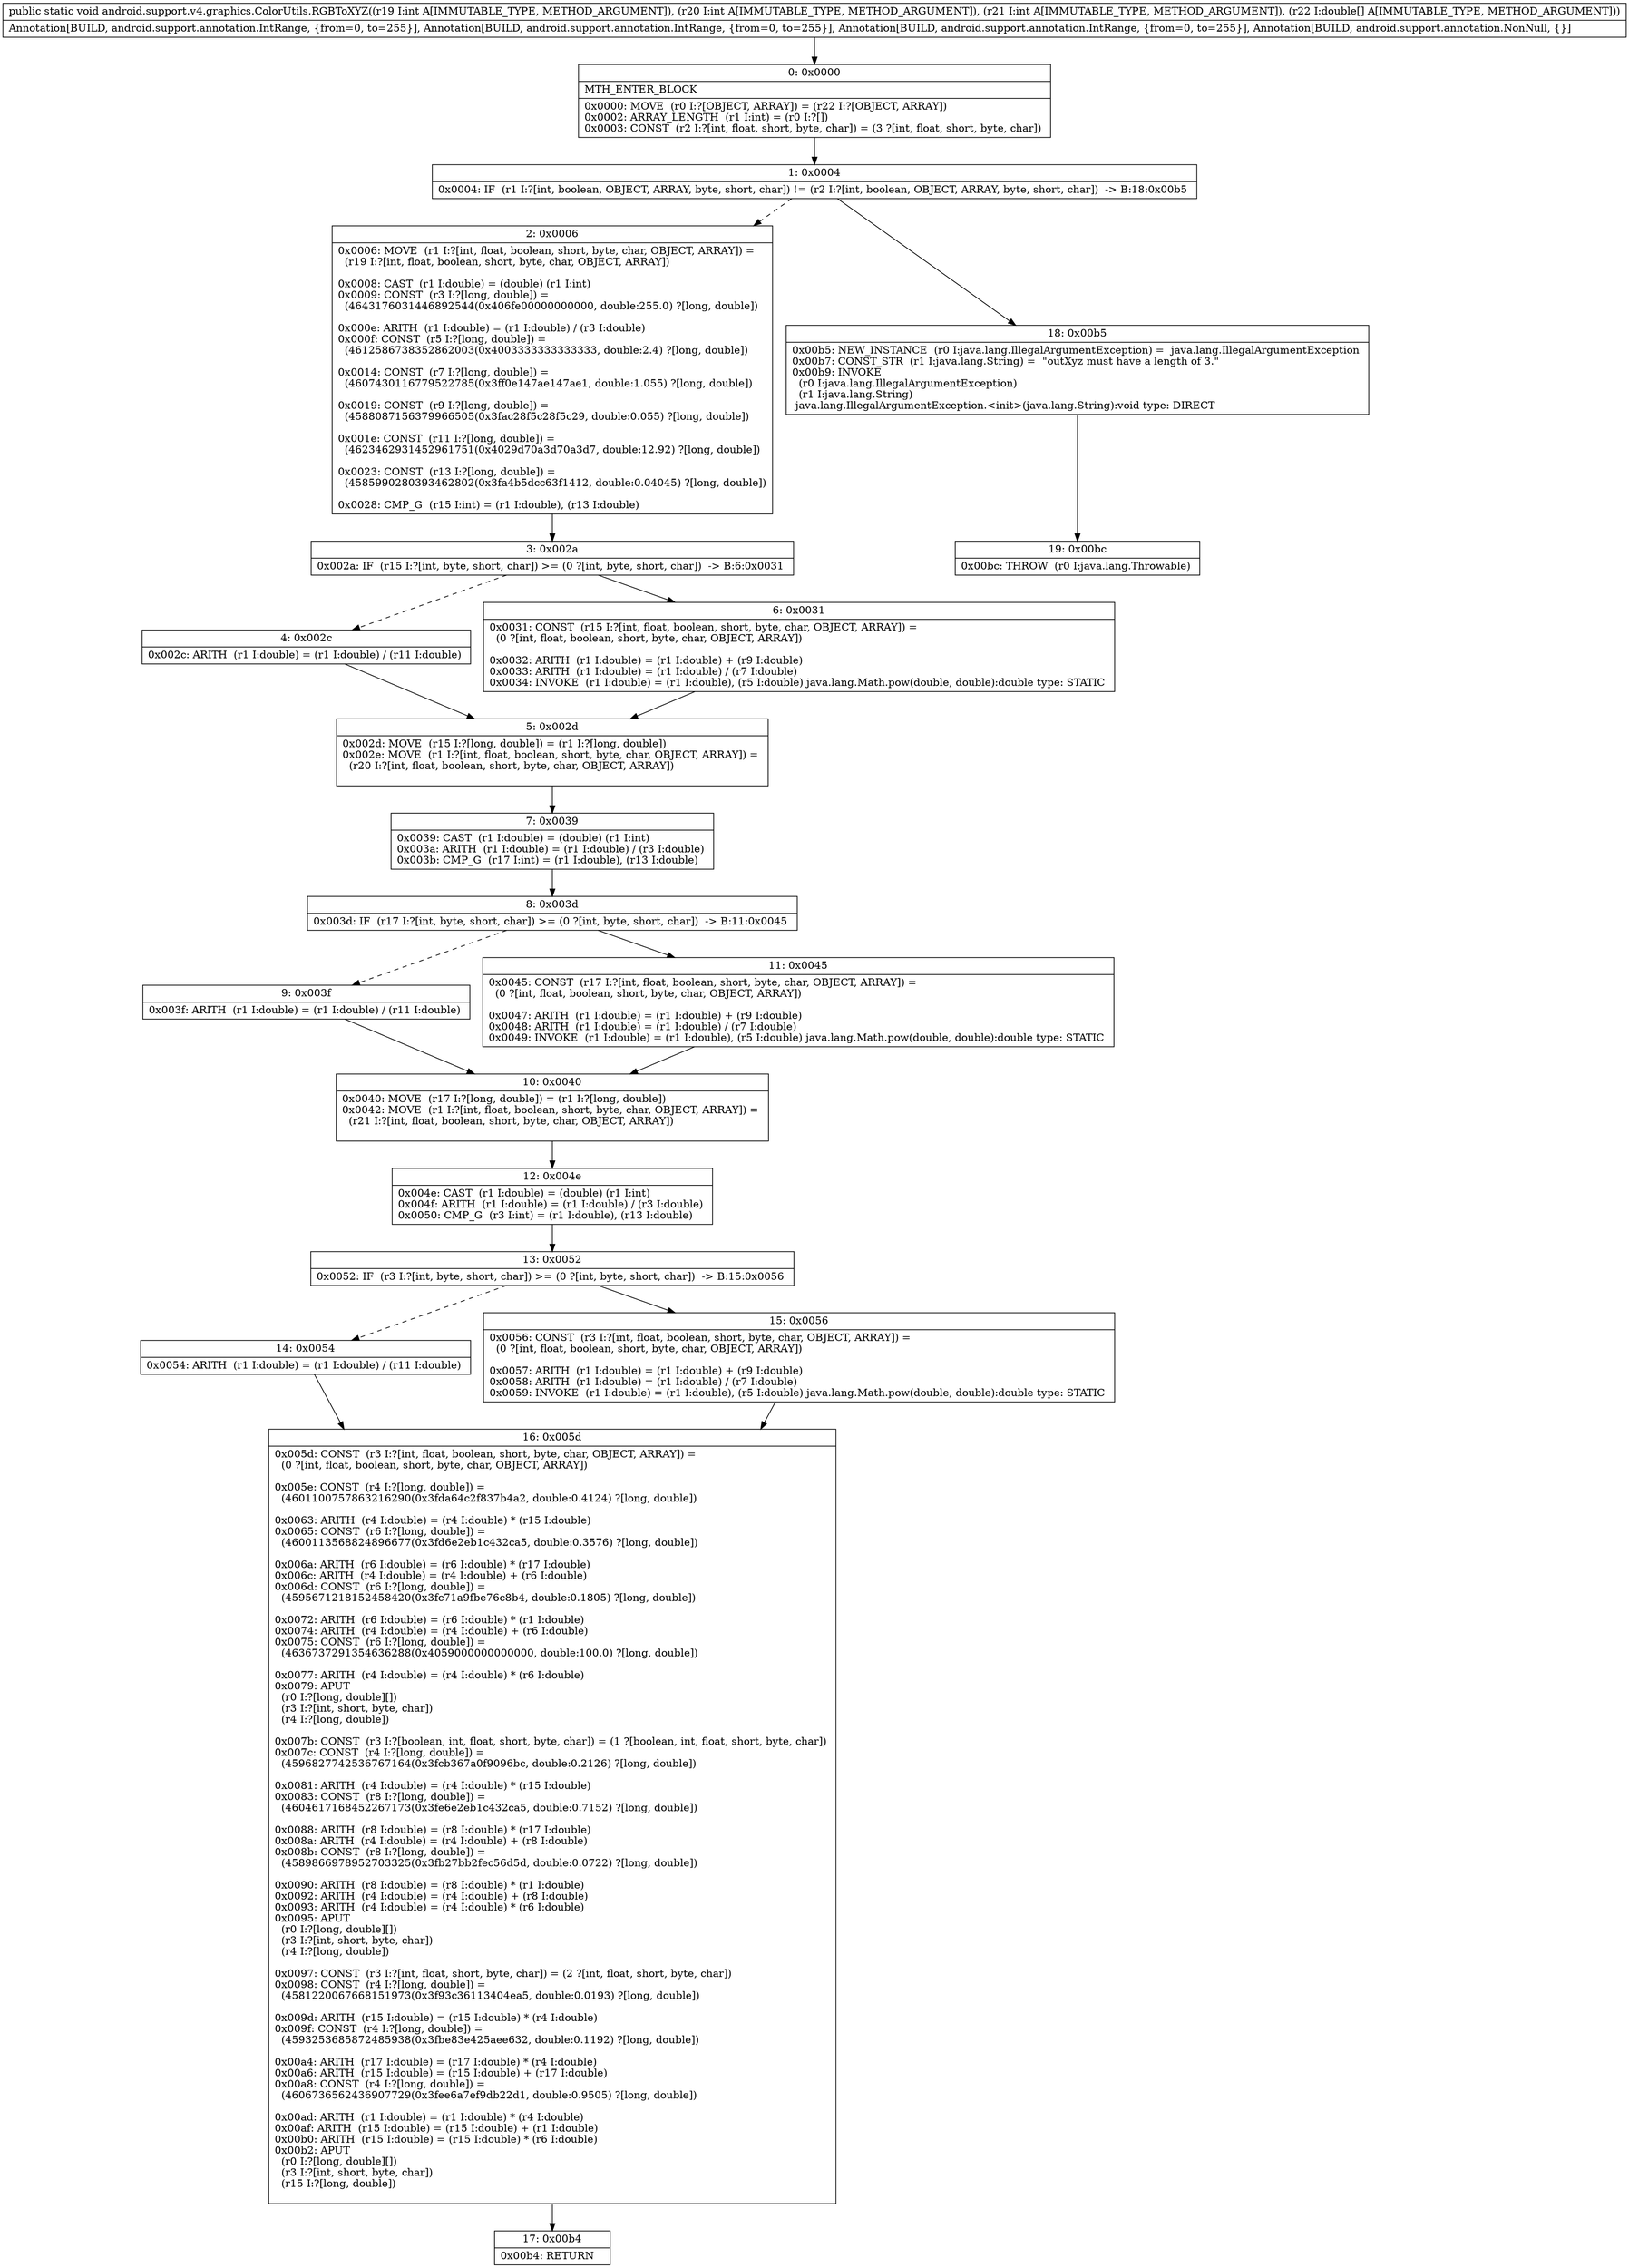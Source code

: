 digraph "CFG forandroid.support.v4.graphics.ColorUtils.RGBToXYZ(III[D)V" {
Node_0 [shape=record,label="{0\:\ 0x0000|MTH_ENTER_BLOCK\l|0x0000: MOVE  (r0 I:?[OBJECT, ARRAY]) = (r22 I:?[OBJECT, ARRAY]) \l0x0002: ARRAY_LENGTH  (r1 I:int) = (r0 I:?[]) \l0x0003: CONST  (r2 I:?[int, float, short, byte, char]) = (3 ?[int, float, short, byte, char]) \l}"];
Node_1 [shape=record,label="{1\:\ 0x0004|0x0004: IF  (r1 I:?[int, boolean, OBJECT, ARRAY, byte, short, char]) != (r2 I:?[int, boolean, OBJECT, ARRAY, byte, short, char])  \-\> B:18:0x00b5 \l}"];
Node_2 [shape=record,label="{2\:\ 0x0006|0x0006: MOVE  (r1 I:?[int, float, boolean, short, byte, char, OBJECT, ARRAY]) = \l  (r19 I:?[int, float, boolean, short, byte, char, OBJECT, ARRAY])\l \l0x0008: CAST  (r1 I:double) = (double) (r1 I:int) \l0x0009: CONST  (r3 I:?[long, double]) = \l  (4643176031446892544(0x406fe00000000000, double:255.0) ?[long, double])\l \l0x000e: ARITH  (r1 I:double) = (r1 I:double) \/ (r3 I:double) \l0x000f: CONST  (r5 I:?[long, double]) = \l  (4612586738352862003(0x4003333333333333, double:2.4) ?[long, double])\l \l0x0014: CONST  (r7 I:?[long, double]) = \l  (4607430116779522785(0x3ff0e147ae147ae1, double:1.055) ?[long, double])\l \l0x0019: CONST  (r9 I:?[long, double]) = \l  (4588087156379966505(0x3fac28f5c28f5c29, double:0.055) ?[long, double])\l \l0x001e: CONST  (r11 I:?[long, double]) = \l  (4623462931452961751(0x4029d70a3d70a3d7, double:12.92) ?[long, double])\l \l0x0023: CONST  (r13 I:?[long, double]) = \l  (4585990280393462802(0x3fa4b5dcc63f1412, double:0.04045) ?[long, double])\l \l0x0028: CMP_G  (r15 I:int) = (r1 I:double), (r13 I:double) \l}"];
Node_3 [shape=record,label="{3\:\ 0x002a|0x002a: IF  (r15 I:?[int, byte, short, char]) \>= (0 ?[int, byte, short, char])  \-\> B:6:0x0031 \l}"];
Node_4 [shape=record,label="{4\:\ 0x002c|0x002c: ARITH  (r1 I:double) = (r1 I:double) \/ (r11 I:double) \l}"];
Node_5 [shape=record,label="{5\:\ 0x002d|0x002d: MOVE  (r15 I:?[long, double]) = (r1 I:?[long, double]) \l0x002e: MOVE  (r1 I:?[int, float, boolean, short, byte, char, OBJECT, ARRAY]) = \l  (r20 I:?[int, float, boolean, short, byte, char, OBJECT, ARRAY])\l \l}"];
Node_6 [shape=record,label="{6\:\ 0x0031|0x0031: CONST  (r15 I:?[int, float, boolean, short, byte, char, OBJECT, ARRAY]) = \l  (0 ?[int, float, boolean, short, byte, char, OBJECT, ARRAY])\l \l0x0032: ARITH  (r1 I:double) = (r1 I:double) + (r9 I:double) \l0x0033: ARITH  (r1 I:double) = (r1 I:double) \/ (r7 I:double) \l0x0034: INVOKE  (r1 I:double) = (r1 I:double), (r5 I:double) java.lang.Math.pow(double, double):double type: STATIC \l}"];
Node_7 [shape=record,label="{7\:\ 0x0039|0x0039: CAST  (r1 I:double) = (double) (r1 I:int) \l0x003a: ARITH  (r1 I:double) = (r1 I:double) \/ (r3 I:double) \l0x003b: CMP_G  (r17 I:int) = (r1 I:double), (r13 I:double) \l}"];
Node_8 [shape=record,label="{8\:\ 0x003d|0x003d: IF  (r17 I:?[int, byte, short, char]) \>= (0 ?[int, byte, short, char])  \-\> B:11:0x0045 \l}"];
Node_9 [shape=record,label="{9\:\ 0x003f|0x003f: ARITH  (r1 I:double) = (r1 I:double) \/ (r11 I:double) \l}"];
Node_10 [shape=record,label="{10\:\ 0x0040|0x0040: MOVE  (r17 I:?[long, double]) = (r1 I:?[long, double]) \l0x0042: MOVE  (r1 I:?[int, float, boolean, short, byte, char, OBJECT, ARRAY]) = \l  (r21 I:?[int, float, boolean, short, byte, char, OBJECT, ARRAY])\l \l}"];
Node_11 [shape=record,label="{11\:\ 0x0045|0x0045: CONST  (r17 I:?[int, float, boolean, short, byte, char, OBJECT, ARRAY]) = \l  (0 ?[int, float, boolean, short, byte, char, OBJECT, ARRAY])\l \l0x0047: ARITH  (r1 I:double) = (r1 I:double) + (r9 I:double) \l0x0048: ARITH  (r1 I:double) = (r1 I:double) \/ (r7 I:double) \l0x0049: INVOKE  (r1 I:double) = (r1 I:double), (r5 I:double) java.lang.Math.pow(double, double):double type: STATIC \l}"];
Node_12 [shape=record,label="{12\:\ 0x004e|0x004e: CAST  (r1 I:double) = (double) (r1 I:int) \l0x004f: ARITH  (r1 I:double) = (r1 I:double) \/ (r3 I:double) \l0x0050: CMP_G  (r3 I:int) = (r1 I:double), (r13 I:double) \l}"];
Node_13 [shape=record,label="{13\:\ 0x0052|0x0052: IF  (r3 I:?[int, byte, short, char]) \>= (0 ?[int, byte, short, char])  \-\> B:15:0x0056 \l}"];
Node_14 [shape=record,label="{14\:\ 0x0054|0x0054: ARITH  (r1 I:double) = (r1 I:double) \/ (r11 I:double) \l}"];
Node_15 [shape=record,label="{15\:\ 0x0056|0x0056: CONST  (r3 I:?[int, float, boolean, short, byte, char, OBJECT, ARRAY]) = \l  (0 ?[int, float, boolean, short, byte, char, OBJECT, ARRAY])\l \l0x0057: ARITH  (r1 I:double) = (r1 I:double) + (r9 I:double) \l0x0058: ARITH  (r1 I:double) = (r1 I:double) \/ (r7 I:double) \l0x0059: INVOKE  (r1 I:double) = (r1 I:double), (r5 I:double) java.lang.Math.pow(double, double):double type: STATIC \l}"];
Node_16 [shape=record,label="{16\:\ 0x005d|0x005d: CONST  (r3 I:?[int, float, boolean, short, byte, char, OBJECT, ARRAY]) = \l  (0 ?[int, float, boolean, short, byte, char, OBJECT, ARRAY])\l \l0x005e: CONST  (r4 I:?[long, double]) = \l  (4601100757863216290(0x3fda64c2f837b4a2, double:0.4124) ?[long, double])\l \l0x0063: ARITH  (r4 I:double) = (r4 I:double) * (r15 I:double) \l0x0065: CONST  (r6 I:?[long, double]) = \l  (4600113568824896677(0x3fd6e2eb1c432ca5, double:0.3576) ?[long, double])\l \l0x006a: ARITH  (r6 I:double) = (r6 I:double) * (r17 I:double) \l0x006c: ARITH  (r4 I:double) = (r4 I:double) + (r6 I:double) \l0x006d: CONST  (r6 I:?[long, double]) = \l  (4595671218152458420(0x3fc71a9fbe76c8b4, double:0.1805) ?[long, double])\l \l0x0072: ARITH  (r6 I:double) = (r6 I:double) * (r1 I:double) \l0x0074: ARITH  (r4 I:double) = (r4 I:double) + (r6 I:double) \l0x0075: CONST  (r6 I:?[long, double]) = \l  (4636737291354636288(0x4059000000000000, double:100.0) ?[long, double])\l \l0x0077: ARITH  (r4 I:double) = (r4 I:double) * (r6 I:double) \l0x0079: APUT  \l  (r0 I:?[long, double][])\l  (r3 I:?[int, short, byte, char])\l  (r4 I:?[long, double])\l \l0x007b: CONST  (r3 I:?[boolean, int, float, short, byte, char]) = (1 ?[boolean, int, float, short, byte, char]) \l0x007c: CONST  (r4 I:?[long, double]) = \l  (4596827742536767164(0x3fcb367a0f9096bc, double:0.2126) ?[long, double])\l \l0x0081: ARITH  (r4 I:double) = (r4 I:double) * (r15 I:double) \l0x0083: CONST  (r8 I:?[long, double]) = \l  (4604617168452267173(0x3fe6e2eb1c432ca5, double:0.7152) ?[long, double])\l \l0x0088: ARITH  (r8 I:double) = (r8 I:double) * (r17 I:double) \l0x008a: ARITH  (r4 I:double) = (r4 I:double) + (r8 I:double) \l0x008b: CONST  (r8 I:?[long, double]) = \l  (4589866978952703325(0x3fb27bb2fec56d5d, double:0.0722) ?[long, double])\l \l0x0090: ARITH  (r8 I:double) = (r8 I:double) * (r1 I:double) \l0x0092: ARITH  (r4 I:double) = (r4 I:double) + (r8 I:double) \l0x0093: ARITH  (r4 I:double) = (r4 I:double) * (r6 I:double) \l0x0095: APUT  \l  (r0 I:?[long, double][])\l  (r3 I:?[int, short, byte, char])\l  (r4 I:?[long, double])\l \l0x0097: CONST  (r3 I:?[int, float, short, byte, char]) = (2 ?[int, float, short, byte, char]) \l0x0098: CONST  (r4 I:?[long, double]) = \l  (4581220067668151973(0x3f93c36113404ea5, double:0.0193) ?[long, double])\l \l0x009d: ARITH  (r15 I:double) = (r15 I:double) * (r4 I:double) \l0x009f: CONST  (r4 I:?[long, double]) = \l  (4593253685872485938(0x3fbe83e425aee632, double:0.1192) ?[long, double])\l \l0x00a4: ARITH  (r17 I:double) = (r17 I:double) * (r4 I:double) \l0x00a6: ARITH  (r15 I:double) = (r15 I:double) + (r17 I:double) \l0x00a8: CONST  (r4 I:?[long, double]) = \l  (4606736562436907729(0x3fee6a7ef9db22d1, double:0.9505) ?[long, double])\l \l0x00ad: ARITH  (r1 I:double) = (r1 I:double) * (r4 I:double) \l0x00af: ARITH  (r15 I:double) = (r15 I:double) + (r1 I:double) \l0x00b0: ARITH  (r15 I:double) = (r15 I:double) * (r6 I:double) \l0x00b2: APUT  \l  (r0 I:?[long, double][])\l  (r3 I:?[int, short, byte, char])\l  (r15 I:?[long, double])\l \l}"];
Node_17 [shape=record,label="{17\:\ 0x00b4|0x00b4: RETURN   \l}"];
Node_18 [shape=record,label="{18\:\ 0x00b5|0x00b5: NEW_INSTANCE  (r0 I:java.lang.IllegalArgumentException) =  java.lang.IllegalArgumentException \l0x00b7: CONST_STR  (r1 I:java.lang.String) =  \"outXyz must have a length of 3.\" \l0x00b9: INVOKE  \l  (r0 I:java.lang.IllegalArgumentException)\l  (r1 I:java.lang.String)\l java.lang.IllegalArgumentException.\<init\>(java.lang.String):void type: DIRECT \l}"];
Node_19 [shape=record,label="{19\:\ 0x00bc|0x00bc: THROW  (r0 I:java.lang.Throwable) \l}"];
MethodNode[shape=record,label="{public static void android.support.v4.graphics.ColorUtils.RGBToXYZ((r19 I:int A[IMMUTABLE_TYPE, METHOD_ARGUMENT]), (r20 I:int A[IMMUTABLE_TYPE, METHOD_ARGUMENT]), (r21 I:int A[IMMUTABLE_TYPE, METHOD_ARGUMENT]), (r22 I:double[] A[IMMUTABLE_TYPE, METHOD_ARGUMENT]))  | Annotation[BUILD, android.support.annotation.IntRange, \{from=0, to=255\}], Annotation[BUILD, android.support.annotation.IntRange, \{from=0, to=255\}], Annotation[BUILD, android.support.annotation.IntRange, \{from=0, to=255\}], Annotation[BUILD, android.support.annotation.NonNull, \{\}]\l}"];
MethodNode -> Node_0;
Node_0 -> Node_1;
Node_1 -> Node_2[style=dashed];
Node_1 -> Node_18;
Node_2 -> Node_3;
Node_3 -> Node_4[style=dashed];
Node_3 -> Node_6;
Node_4 -> Node_5;
Node_5 -> Node_7;
Node_6 -> Node_5;
Node_7 -> Node_8;
Node_8 -> Node_9[style=dashed];
Node_8 -> Node_11;
Node_9 -> Node_10;
Node_10 -> Node_12;
Node_11 -> Node_10;
Node_12 -> Node_13;
Node_13 -> Node_14[style=dashed];
Node_13 -> Node_15;
Node_14 -> Node_16;
Node_15 -> Node_16;
Node_16 -> Node_17;
Node_18 -> Node_19;
}

